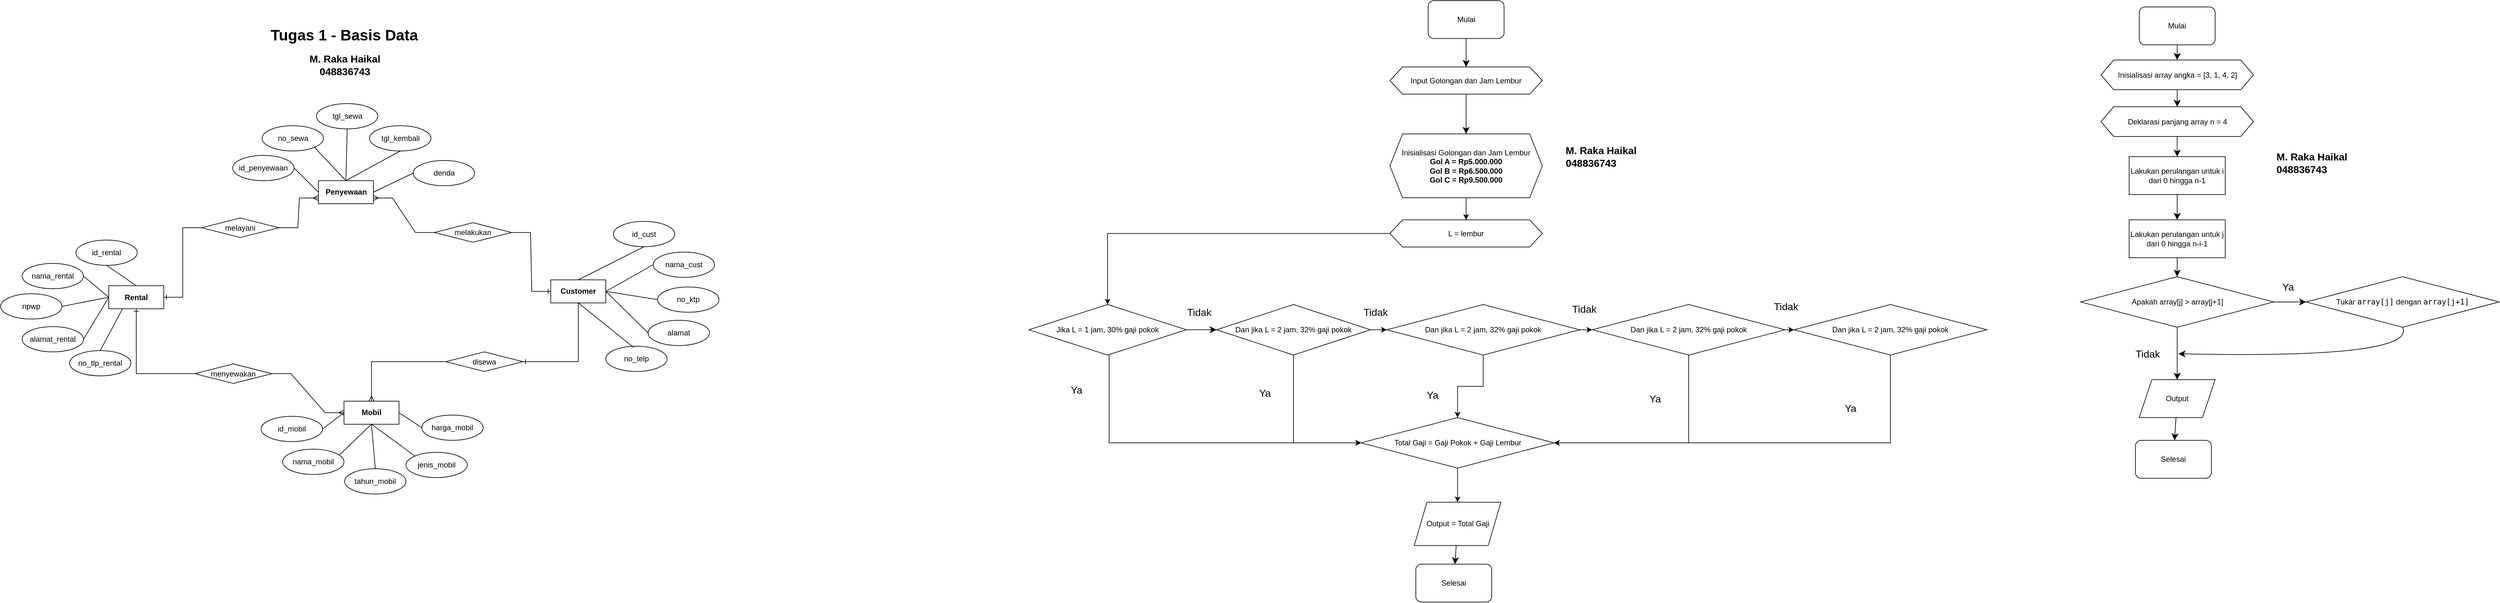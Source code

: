 <mxfile version="24.8.4">
  <diagram name="Page-1" id="P89zkeTBi-NCfDEPIhEu">
    <mxGraphModel dx="7165" dy="1868" grid="0" gridSize="10" guides="1" tooltips="1" connect="1" arrows="1" fold="1" page="0" pageScale="1" pageWidth="827" pageHeight="1169" math="0" shadow="0">
      <root>
        <mxCell id="0" />
        <mxCell id="1" parent="0" />
        <mxCell id="zNVFCUz0n_i2T2X-4hyi-4" style="edgeStyle=none;curved=1;rounded=0;orthogonalLoop=1;jettySize=auto;html=1;fontSize=12;startSize=8;endSize=8;entryX=0.5;entryY=0;entryDx=0;entryDy=0;" parent="1" source="zNVFCUz0n_i2T2X-4hyi-1" target="zNVFCUz0n_i2T2X-4hyi-10" edge="1">
          <mxGeometry relative="1" as="geometry">
            <mxPoint x="169" y="88" as="targetPoint" />
          </mxGeometry>
        </mxCell>
        <mxCell id="zNVFCUz0n_i2T2X-4hyi-1" value="Mulai" style="rounded=1;whiteSpace=wrap;html=1;" parent="1" vertex="1">
          <mxGeometry x="109" y="31" width="120" height="60" as="geometry" />
        </mxCell>
        <mxCell id="zNVFCUz0n_i2T2X-4hyi-9" style="edgeStyle=none;curved=1;rounded=0;orthogonalLoop=1;jettySize=auto;html=1;fontSize=12;startSize=8;endSize=8;exitX=0.5;exitY=1;exitDx=0;exitDy=0;entryX=0.5;entryY=0;entryDx=0;entryDy=0;" parent="1" source="zNVFCUz0n_i2T2X-4hyi-10" target="zNVFCUz0n_i2T2X-4hyi-11" edge="1">
          <mxGeometry relative="1" as="geometry">
            <mxPoint x="169" y="148" as="sourcePoint" />
            <mxPoint x="175" y="204" as="targetPoint" />
          </mxGeometry>
        </mxCell>
        <mxCell id="zNVFCUz0n_i2T2X-4hyi-6" value="Selesai" style="rounded=1;whiteSpace=wrap;html=1;" parent="1" vertex="1">
          <mxGeometry x="103" y="717" width="120" height="60" as="geometry" />
        </mxCell>
        <mxCell id="zNVFCUz0n_i2T2X-4hyi-10" value="Inisialisasi array angka = [3, 1, 4, 2]" style="shape=hexagon;perimeter=hexagonPerimeter2;whiteSpace=wrap;html=1;fixedSize=1;" parent="1" vertex="1">
          <mxGeometry x="48.5" y="115" width="241" height="47" as="geometry" />
        </mxCell>
        <mxCell id="zNVFCUz0n_i2T2X-4hyi-14" style="edgeStyle=none;curved=1;rounded=0;orthogonalLoop=1;jettySize=auto;html=1;fontSize=12;startSize=8;endSize=8;entryX=0.5;entryY=0;entryDx=0;entryDy=0;" parent="1" source="zNVFCUz0n_i2T2X-4hyi-11" target="zNVFCUz0n_i2T2X-4hyi-12" edge="1">
          <mxGeometry relative="1" as="geometry">
            <mxPoint x="169" y="254" as="targetPoint" />
          </mxGeometry>
        </mxCell>
        <mxCell id="zNVFCUz0n_i2T2X-4hyi-11" value="Deklarasi panjang array n = 4" style="shape=hexagon;perimeter=hexagonPerimeter2;whiteSpace=wrap;html=1;fixedSize=1;" parent="1" vertex="1">
          <mxGeometry x="48.5" y="189" width="241" height="47" as="geometry" />
        </mxCell>
        <mxCell id="zNVFCUz0n_i2T2X-4hyi-17" style="edgeStyle=none;curved=1;rounded=0;orthogonalLoop=1;jettySize=auto;html=1;fontSize=12;startSize=8;endSize=8;" parent="1" source="zNVFCUz0n_i2T2X-4hyi-12" target="zNVFCUz0n_i2T2X-4hyi-16" edge="1">
          <mxGeometry relative="1" as="geometry" />
        </mxCell>
        <mxCell id="zNVFCUz0n_i2T2X-4hyi-12" value="Lakukan perulangan untuk i dari 0 hingga n-1" style="rounded=0;whiteSpace=wrap;html=1;" parent="1" vertex="1">
          <mxGeometry x="93" y="268" width="152" height="60" as="geometry" />
        </mxCell>
        <mxCell id="zNVFCUz0n_i2T2X-4hyi-24" style="edgeStyle=none;curved=1;rounded=0;orthogonalLoop=1;jettySize=auto;html=1;entryX=0;entryY=0.5;entryDx=0;entryDy=0;fontSize=12;startSize=8;endSize=8;" parent="1" source="zNVFCUz0n_i2T2X-4hyi-13" target="zNVFCUz0n_i2T2X-4hyi-23" edge="1">
          <mxGeometry relative="1" as="geometry" />
        </mxCell>
        <mxCell id="zNVFCUz0n_i2T2X-4hyi-27" style="edgeStyle=none;curved=1;rounded=0;orthogonalLoop=1;jettySize=auto;html=1;entryX=0.5;entryY=0;entryDx=0;entryDy=0;fontSize=12;startSize=8;endSize=8;" parent="1" source="zNVFCUz0n_i2T2X-4hyi-13" target="zNVFCUz0n_i2T2X-4hyi-26" edge="1">
          <mxGeometry relative="1" as="geometry" />
        </mxCell>
        <mxCell id="zNVFCUz0n_i2T2X-4hyi-13" value="Apakah array[j] &amp;gt; array[j+1]" style="rhombus;whiteSpace=wrap;html=1;" parent="1" vertex="1">
          <mxGeometry x="16.5" y="458" width="305" height="80" as="geometry" />
        </mxCell>
        <mxCell id="zNVFCUz0n_i2T2X-4hyi-25" style="edgeStyle=none;curved=1;rounded=0;orthogonalLoop=1;jettySize=auto;html=1;exitX=0.5;exitY=1;exitDx=0;exitDy=0;fontSize=12;startSize=8;endSize=8;" parent="1" source="zNVFCUz0n_i2T2X-4hyi-16" target="zNVFCUz0n_i2T2X-4hyi-13" edge="1">
          <mxGeometry relative="1" as="geometry" />
        </mxCell>
        <mxCell id="zNVFCUz0n_i2T2X-4hyi-16" value="Lakukan perulangan untuk j dari 0 hingga n-i-1" style="rounded=0;whiteSpace=wrap;html=1;" parent="1" vertex="1">
          <mxGeometry x="93" y="368" width="152" height="60" as="geometry" />
        </mxCell>
        <mxCell id="zNVFCUz0n_i2T2X-4hyi-20" value="Ya" style="text;html=1;align=center;verticalAlign=middle;resizable=0;points=[];autosize=1;strokeColor=none;fillColor=none;fontSize=16;" parent="1" vertex="1">
          <mxGeometry x="326" y="458" width="36" height="31" as="geometry" />
        </mxCell>
        <mxCell id="zNVFCUz0n_i2T2X-4hyi-21" value="Tidak" style="text;html=1;align=center;verticalAlign=middle;resizable=0;points=[];autosize=1;strokeColor=none;fillColor=none;fontSize=16;" parent="1" vertex="1">
          <mxGeometry x="93" y="564" width="57" height="31" as="geometry" />
        </mxCell>
        <mxCell id="zNVFCUz0n_i2T2X-4hyi-29" style="edgeStyle=none;curved=1;rounded=0;orthogonalLoop=1;jettySize=auto;html=1;fontSize=12;startSize=8;endSize=8;exitX=0.5;exitY=1;exitDx=0;exitDy=0;" parent="1" source="zNVFCUz0n_i2T2X-4hyi-23" edge="1">
          <mxGeometry relative="1" as="geometry">
            <mxPoint x="171" y="580" as="targetPoint" />
            <Array as="points">
              <mxPoint x="548" y="588" />
            </Array>
          </mxGeometry>
        </mxCell>
        <mxCell id="zNVFCUz0n_i2T2X-4hyi-23" value="Tukar &lt;code&gt;array[j]&lt;/code&gt; dengan &lt;code&gt;array[j+1]&lt;/code&gt;" style="rhombus;whiteSpace=wrap;html=1;" parent="1" vertex="1">
          <mxGeometry x="373" y="458" width="305" height="80" as="geometry" />
        </mxCell>
        <mxCell id="zNVFCUz0n_i2T2X-4hyi-28" style="edgeStyle=none;curved=1;rounded=0;orthogonalLoop=1;jettySize=auto;html=1;fontSize=12;startSize=8;endSize=8;" parent="1" source="zNVFCUz0n_i2T2X-4hyi-26" target="zNVFCUz0n_i2T2X-4hyi-6" edge="1">
          <mxGeometry relative="1" as="geometry" />
        </mxCell>
        <mxCell id="zNVFCUz0n_i2T2X-4hyi-26" value="Output" style="shape=parallelogram;perimeter=parallelogramPerimeter;whiteSpace=wrap;html=1;fixedSize=1;" parent="1" vertex="1">
          <mxGeometry x="109" y="621" width="120" height="60" as="geometry" />
        </mxCell>
        <mxCell id="zNVFCUz0n_i2T2X-4hyi-30" value="&lt;b&gt;M. Raka Haikal&lt;/b&gt;&lt;div&gt;&lt;b&gt;048836743&lt;/b&gt;&lt;/div&gt;" style="text;html=1;align=left;verticalAlign=middle;resizable=0;points=[];autosize=1;strokeColor=none;fillColor=none;fontSize=16;" parent="1" vertex="1">
          <mxGeometry x="324" y="253" width="130" height="50" as="geometry" />
        </mxCell>
        <mxCell id="TOotvbRlvkNLIdnPrSds-1" style="edgeStyle=none;curved=1;rounded=0;orthogonalLoop=1;jettySize=auto;html=1;fontSize=12;startSize=8;endSize=8;entryX=0.5;entryY=0;entryDx=0;entryDy=0;" parent="1" source="TOotvbRlvkNLIdnPrSds-2" target="TOotvbRlvkNLIdnPrSds-5" edge="1">
          <mxGeometry relative="1" as="geometry">
            <mxPoint x="-955.5" y="78" as="targetPoint" />
          </mxGeometry>
        </mxCell>
        <mxCell id="TOotvbRlvkNLIdnPrSds-2" value="Mulai" style="rounded=1;whiteSpace=wrap;html=1;" parent="1" vertex="1">
          <mxGeometry x="-1015.5" y="21" width="120" height="60" as="geometry" />
        </mxCell>
        <mxCell id="TOotvbRlvkNLIdnPrSds-3" style="edgeStyle=none;curved=1;rounded=0;orthogonalLoop=1;jettySize=auto;html=1;fontSize=12;startSize=8;endSize=8;exitX=0.5;exitY=1;exitDx=0;exitDy=0;entryX=0.5;entryY=0;entryDx=0;entryDy=0;" parent="1" source="TOotvbRlvkNLIdnPrSds-5" target="TOotvbRlvkNLIdnPrSds-23" edge="1">
          <mxGeometry relative="1" as="geometry">
            <mxPoint x="-937.87" y="154" as="sourcePoint" />
            <mxPoint x="-941.003" y="220.333" as="targetPoint" />
          </mxGeometry>
        </mxCell>
        <mxCell id="TOotvbRlvkNLIdnPrSds-4" value="Selesai" style="rounded=1;whiteSpace=wrap;html=1;" parent="1" vertex="1">
          <mxGeometry x="-1035" y="913" width="120" height="60" as="geometry" />
        </mxCell>
        <mxCell id="TOotvbRlvkNLIdnPrSds-5" value="Input Golongan dan Jam Lembur" style="shape=hexagon;perimeter=hexagonPerimeter2;whiteSpace=wrap;html=1;fixedSize=1;" parent="1" vertex="1">
          <mxGeometry x="-1076" y="126" width="241" height="43" as="geometry" />
        </mxCell>
        <mxCell id="TOotvbRlvkNLIdnPrSds-10" style="edgeStyle=none;curved=1;rounded=0;orthogonalLoop=1;jettySize=auto;html=1;entryX=0;entryY=0.5;entryDx=0;entryDy=0;fontSize=12;startSize=8;endSize=8;exitX=1;exitY=0.5;exitDx=0;exitDy=0;" parent="1" source="TOotvbRlvkNLIdnPrSds-12" target="TOotvbRlvkNLIdnPrSds-18" edge="1">
          <mxGeometry relative="1" as="geometry">
            <mxPoint x="-1321.5" y="566" as="sourcePoint" />
          </mxGeometry>
        </mxCell>
        <mxCell id="TOotvbRlvkNLIdnPrSds-39" style="edgeStyle=orthogonalEdgeStyle;rounded=0;orthogonalLoop=1;jettySize=auto;html=1;entryX=0;entryY=0.5;entryDx=0;entryDy=0;exitX=0.51;exitY=1;exitDx=0;exitDy=0;exitPerimeter=0;" parent="1" source="TOotvbRlvkNLIdnPrSds-12" target="TOotvbRlvkNLIdnPrSds-37" edge="1">
          <mxGeometry relative="1" as="geometry">
            <Array as="points">
              <mxPoint x="-1520" y="721" />
            </Array>
          </mxGeometry>
        </mxCell>
        <mxCell id="TOotvbRlvkNLIdnPrSds-12" value="Jika L = 1 jam, 30% gaji pokok" style="rhombus;whiteSpace=wrap;html=1;" parent="1" vertex="1">
          <mxGeometry x="-1647" y="502" width="249" height="80" as="geometry" />
        </mxCell>
        <mxCell id="TOotvbRlvkNLIdnPrSds-15" value="Tidak" style="text;html=1;align=center;verticalAlign=middle;resizable=0;points=[];autosize=1;strokeColor=none;fillColor=none;fontSize=16;" parent="1" vertex="1">
          <mxGeometry x="-1407" y="498" width="57" height="31" as="geometry" />
        </mxCell>
        <mxCell id="TOotvbRlvkNLIdnPrSds-16" value="Ya" style="text;html=1;align=center;verticalAlign=middle;resizable=0;points=[];autosize=1;strokeColor=none;fillColor=none;fontSize=16;" parent="1" vertex="1">
          <mxGeometry x="-1590" y="621" width="36" height="31" as="geometry" />
        </mxCell>
        <mxCell id="TOotvbRlvkNLIdnPrSds-31" value="" style="edgeStyle=orthogonalEdgeStyle;rounded=0;orthogonalLoop=1;jettySize=auto;html=1;" parent="1" source="TOotvbRlvkNLIdnPrSds-18" target="TOotvbRlvkNLIdnPrSds-26" edge="1">
          <mxGeometry relative="1" as="geometry" />
        </mxCell>
        <mxCell id="TOotvbRlvkNLIdnPrSds-40" style="edgeStyle=orthogonalEdgeStyle;rounded=0;orthogonalLoop=1;jettySize=auto;html=1;entryX=0;entryY=0.5;entryDx=0;entryDy=0;" parent="1" source="TOotvbRlvkNLIdnPrSds-18" target="TOotvbRlvkNLIdnPrSds-37" edge="1">
          <mxGeometry relative="1" as="geometry" />
        </mxCell>
        <mxCell id="TOotvbRlvkNLIdnPrSds-18" value="Dan jika L = 2 jam, 32% gaji pokok" style="rhombus;whiteSpace=wrap;html=1;" parent="1" vertex="1">
          <mxGeometry x="-1350" y="502" width="243" height="80" as="geometry" />
        </mxCell>
        <mxCell id="TOotvbRlvkNLIdnPrSds-19" style="edgeStyle=none;curved=1;rounded=0;orthogonalLoop=1;jettySize=auto;html=1;fontSize=12;startSize=8;endSize=8;" parent="1" source="TOotvbRlvkNLIdnPrSds-20" target="TOotvbRlvkNLIdnPrSds-4" edge="1">
          <mxGeometry relative="1" as="geometry" />
        </mxCell>
        <mxCell id="TOotvbRlvkNLIdnPrSds-20" value="Output = Total Gaji" style="shape=parallelogram;perimeter=parallelogramPerimeter;whiteSpace=wrap;html=1;fixedSize=1;" parent="1" vertex="1">
          <mxGeometry x="-1037.5" y="815" width="137" height="68.5" as="geometry" />
        </mxCell>
        <mxCell id="TOotvbRlvkNLIdnPrSds-21" value="&lt;b&gt;M. Raka Haikal&lt;/b&gt;&lt;div&gt;&lt;b&gt;048836743&lt;/b&gt;&lt;/div&gt;" style="text;html=1;align=left;verticalAlign=middle;resizable=0;points=[];autosize=1;strokeColor=none;fillColor=none;fontSize=16;" parent="1" vertex="1">
          <mxGeometry x="-800.5" y="243" width="130" height="50" as="geometry" />
        </mxCell>
        <mxCell id="TOotvbRlvkNLIdnPrSds-27" value="" style="edgeStyle=orthogonalEdgeStyle;rounded=0;orthogonalLoop=1;jettySize=auto;html=1;" parent="1" source="TOotvbRlvkNLIdnPrSds-23" target="TOotvbRlvkNLIdnPrSds-24" edge="1">
          <mxGeometry relative="1" as="geometry" />
        </mxCell>
        <mxCell id="TOotvbRlvkNLIdnPrSds-23" value="Inisialisasi Golongan dan Jam Lembur&lt;div&gt;&lt;b&gt;Gol A = Rp5.000.000&lt;/b&gt;&lt;/div&gt;&lt;div&gt;&lt;b&gt;Gol B = Rp6.500.000&lt;/b&gt;&lt;/div&gt;&lt;div&gt;&lt;b&gt;Gol C = Rp9.500.000&lt;/b&gt;&lt;/div&gt;" style="shape=hexagon;perimeter=hexagonPerimeter2;whiteSpace=wrap;html=1;fixedSize=1;" parent="1" vertex="1">
          <mxGeometry x="-1076" y="232" width="241" height="101" as="geometry" />
        </mxCell>
        <mxCell id="TOotvbRlvkNLIdnPrSds-28" style="edgeStyle=orthogonalEdgeStyle;rounded=0;orthogonalLoop=1;jettySize=auto;html=1;entryX=0.5;entryY=0;entryDx=0;entryDy=0;" parent="1" source="TOotvbRlvkNLIdnPrSds-24" target="TOotvbRlvkNLIdnPrSds-12" edge="1">
          <mxGeometry relative="1" as="geometry" />
        </mxCell>
        <mxCell id="TOotvbRlvkNLIdnPrSds-24" value="L = lembur" style="shape=hexagon;perimeter=hexagonPerimeter2;whiteSpace=wrap;html=1;fixedSize=1;" parent="1" vertex="1">
          <mxGeometry x="-1076" y="368" width="241" height="43" as="geometry" />
        </mxCell>
        <mxCell id="TOotvbRlvkNLIdnPrSds-32" value="" style="edgeStyle=orthogonalEdgeStyle;rounded=0;orthogonalLoop=1;jettySize=auto;html=1;" parent="1" source="TOotvbRlvkNLIdnPrSds-26" target="TOotvbRlvkNLIdnPrSds-29" edge="1">
          <mxGeometry relative="1" as="geometry" />
        </mxCell>
        <mxCell id="TOotvbRlvkNLIdnPrSds-41" style="edgeStyle=orthogonalEdgeStyle;rounded=0;orthogonalLoop=1;jettySize=auto;html=1;" parent="1" source="TOotvbRlvkNLIdnPrSds-26" target="TOotvbRlvkNLIdnPrSds-37" edge="1">
          <mxGeometry relative="1" as="geometry" />
        </mxCell>
        <mxCell id="TOotvbRlvkNLIdnPrSds-26" value="Dan jika L = 2 jam, 32% gaji pokok" style="rhombus;whiteSpace=wrap;html=1;" parent="1" vertex="1">
          <mxGeometry x="-1081" y="502" width="305" height="80" as="geometry" />
        </mxCell>
        <mxCell id="TOotvbRlvkNLIdnPrSds-33" value="" style="edgeStyle=orthogonalEdgeStyle;rounded=0;orthogonalLoop=1;jettySize=auto;html=1;" parent="1" source="TOotvbRlvkNLIdnPrSds-29" target="TOotvbRlvkNLIdnPrSds-30" edge="1">
          <mxGeometry relative="1" as="geometry" />
        </mxCell>
        <mxCell id="TOotvbRlvkNLIdnPrSds-42" style="edgeStyle=orthogonalEdgeStyle;rounded=0;orthogonalLoop=1;jettySize=auto;html=1;entryX=1;entryY=0.5;entryDx=0;entryDy=0;" parent="1" source="TOotvbRlvkNLIdnPrSds-29" target="TOotvbRlvkNLIdnPrSds-37" edge="1">
          <mxGeometry relative="1" as="geometry">
            <Array as="points">
              <mxPoint x="-603" y="721" />
            </Array>
          </mxGeometry>
        </mxCell>
        <mxCell id="TOotvbRlvkNLIdnPrSds-29" value="Dan jika L = 2 jam, 32% gaji pokok" style="rhombus;whiteSpace=wrap;html=1;" parent="1" vertex="1">
          <mxGeometry x="-756" y="502" width="305" height="80" as="geometry" />
        </mxCell>
        <mxCell id="TOotvbRlvkNLIdnPrSds-43" style="edgeStyle=orthogonalEdgeStyle;rounded=0;orthogonalLoop=1;jettySize=auto;html=1;entryX=1;entryY=0.5;entryDx=0;entryDy=0;" parent="1" source="TOotvbRlvkNLIdnPrSds-30" target="TOotvbRlvkNLIdnPrSds-37" edge="1">
          <mxGeometry relative="1" as="geometry">
            <Array as="points">
              <mxPoint x="-284" y="721" />
            </Array>
          </mxGeometry>
        </mxCell>
        <mxCell id="TOotvbRlvkNLIdnPrSds-30" value="Dan jika L = 2 jam, 32% gaji pokok" style="rhombus;whiteSpace=wrap;html=1;" parent="1" vertex="1">
          <mxGeometry x="-437" y="502" width="305" height="80" as="geometry" />
        </mxCell>
        <mxCell id="TOotvbRlvkNLIdnPrSds-34" value="Tidak" style="text;html=1;align=center;verticalAlign=middle;resizable=0;points=[];autosize=1;strokeColor=none;fillColor=none;fontSize=16;" parent="1" vertex="1">
          <mxGeometry x="-1128" y="498" width="57" height="31" as="geometry" />
        </mxCell>
        <mxCell id="TOotvbRlvkNLIdnPrSds-35" value="Tidak" style="text;html=1;align=center;verticalAlign=middle;resizable=0;points=[];autosize=1;strokeColor=none;fillColor=none;fontSize=16;" parent="1" vertex="1">
          <mxGeometry x="-798" y="493" width="57" height="31" as="geometry" />
        </mxCell>
        <mxCell id="TOotvbRlvkNLIdnPrSds-36" value="Tidak" style="text;html=1;align=center;verticalAlign=middle;resizable=0;points=[];autosize=1;strokeColor=none;fillColor=none;fontSize=16;" parent="1" vertex="1">
          <mxGeometry x="-479" y="489" width="57" height="31" as="geometry" />
        </mxCell>
        <mxCell id="TOotvbRlvkNLIdnPrSds-38" style="edgeStyle=orthogonalEdgeStyle;rounded=0;orthogonalLoop=1;jettySize=auto;html=1;entryX=0.5;entryY=0;entryDx=0;entryDy=0;" parent="1" source="TOotvbRlvkNLIdnPrSds-37" target="TOotvbRlvkNLIdnPrSds-20" edge="1">
          <mxGeometry relative="1" as="geometry" />
        </mxCell>
        <mxCell id="TOotvbRlvkNLIdnPrSds-37" value="Total Gaji = Gaji Pokok + Gaji Lembur" style="rhombus;whiteSpace=wrap;html=1;" parent="1" vertex="1">
          <mxGeometry x="-1121.5" y="681" width="305" height="80" as="geometry" />
        </mxCell>
        <mxCell id="TOotvbRlvkNLIdnPrSds-45" value="Ya" style="text;html=1;align=center;verticalAlign=middle;resizable=0;points=[];autosize=1;strokeColor=none;fillColor=none;fontSize=16;" parent="1" vertex="1">
          <mxGeometry x="-1292" y="626" width="36" height="31" as="geometry" />
        </mxCell>
        <mxCell id="TOotvbRlvkNLIdnPrSds-46" value="Ya" style="text;html=1;align=center;verticalAlign=middle;resizable=0;points=[];autosize=1;strokeColor=none;fillColor=none;fontSize=16;" parent="1" vertex="1">
          <mxGeometry x="-1027" y="629" width="36" height="31" as="geometry" />
        </mxCell>
        <mxCell id="TOotvbRlvkNLIdnPrSds-47" value="Ya" style="text;html=1;align=center;verticalAlign=middle;resizable=0;points=[];autosize=1;strokeColor=none;fillColor=none;fontSize=16;" parent="1" vertex="1">
          <mxGeometry x="-675" y="635.5" width="36" height="31" as="geometry" />
        </mxCell>
        <mxCell id="TOotvbRlvkNLIdnPrSds-48" value="Ya" style="text;html=1;align=center;verticalAlign=middle;resizable=0;points=[];autosize=1;strokeColor=none;fillColor=none;fontSize=16;" parent="1" vertex="1">
          <mxGeometry x="-366" y="650" width="36" height="31" as="geometry" />
        </mxCell>
        <mxCell id="1g7rOMlWWecKgMzL3uZD-1" value="Rental" style="rounded=0;whiteSpace=wrap;html=1;fontStyle=1" vertex="1" parent="1">
          <mxGeometry x="-3102" y="472.25" width="87" height="36.5" as="geometry" />
        </mxCell>
        <mxCell id="1g7rOMlWWecKgMzL3uZD-2" value="&lt;font style=&quot;font-size: 24px;&quot;&gt;&lt;b&gt;Tugas 1 - Basis Data&lt;/b&gt;&lt;/font&gt;" style="text;html=1;align=center;verticalAlign=middle;whiteSpace=wrap;rounded=0;" vertex="1" parent="1">
          <mxGeometry x="-2861" y="61" width="263" height="30" as="geometry" />
        </mxCell>
        <mxCell id="1g7rOMlWWecKgMzL3uZD-3" value="&lt;b&gt;M. Raka Haikal&lt;/b&gt;&lt;div&gt;&lt;b&gt;048836743&lt;/b&gt;&lt;/div&gt;" style="text;html=1;align=center;verticalAlign=middle;resizable=0;points=[];autosize=1;strokeColor=none;fillColor=none;fontSize=16;" vertex="1" parent="1">
          <mxGeometry x="-2794.5" y="98" width="130" height="50" as="geometry" />
        </mxCell>
        <mxCell id="1g7rOMlWWecKgMzL3uZD-4" value="Penyewaan" style="rounded=0;whiteSpace=wrap;html=1;fontStyle=1" vertex="1" parent="1">
          <mxGeometry x="-2770.5" y="306" width="87" height="36.5" as="geometry" />
        </mxCell>
        <mxCell id="1g7rOMlWWecKgMzL3uZD-5" value="Mobil" style="rounded=0;whiteSpace=wrap;html=1;fontStyle=1" vertex="1" parent="1">
          <mxGeometry x="-2730" y="655" width="87" height="36.5" as="geometry" />
        </mxCell>
        <mxCell id="1g7rOMlWWecKgMzL3uZD-6" value="Customer" style="rounded=0;whiteSpace=wrap;html=1;fontStyle=1" vertex="1" parent="1">
          <mxGeometry x="-2403" y="463" width="87" height="36.5" as="geometry" />
        </mxCell>
        <mxCell id="1g7rOMlWWecKgMzL3uZD-7" value="id_rental" style="ellipse;whiteSpace=wrap;html=1;" vertex="1" parent="1">
          <mxGeometry x="-3154" y="400" width="97" height="40" as="geometry" />
        </mxCell>
        <mxCell id="1g7rOMlWWecKgMzL3uZD-8" value="nama_rental" style="ellipse;whiteSpace=wrap;html=1;" vertex="1" parent="1">
          <mxGeometry x="-3239" y="437" width="97" height="40" as="geometry" />
        </mxCell>
        <mxCell id="1g7rOMlWWecKgMzL3uZD-9" value="npwp" style="ellipse;whiteSpace=wrap;html=1;" vertex="1" parent="1">
          <mxGeometry x="-3273" y="485" width="97" height="40" as="geometry" />
        </mxCell>
        <mxCell id="1g7rOMlWWecKgMzL3uZD-10" value="alamat_rental" style="ellipse;whiteSpace=wrap;html=1;" vertex="1" parent="1">
          <mxGeometry x="-3239" y="537" width="97" height="40" as="geometry" />
        </mxCell>
        <mxCell id="1g7rOMlWWecKgMzL3uZD-11" value="no_tlp_rental" style="ellipse;whiteSpace=wrap;html=1;" vertex="1" parent="1">
          <mxGeometry x="-3164" y="575" width="97" height="40" as="geometry" />
        </mxCell>
        <mxCell id="1g7rOMlWWecKgMzL3uZD-12" value="" style="endArrow=none;html=1;rounded=0;exitX=0.5;exitY=0;exitDx=0;exitDy=0;entryX=0.25;entryY=1;entryDx=0;entryDy=0;" edge="1" parent="1" source="1g7rOMlWWecKgMzL3uZD-11" target="1g7rOMlWWecKgMzL3uZD-1">
          <mxGeometry width="50" height="50" relative="1" as="geometry">
            <mxPoint x="-2931" y="440" as="sourcePoint" />
            <mxPoint x="-2881" y="390" as="targetPoint" />
          </mxGeometry>
        </mxCell>
        <mxCell id="1g7rOMlWWecKgMzL3uZD-13" value="" style="endArrow=none;html=1;rounded=0;exitX=1;exitY=0.5;exitDx=0;exitDy=0;entryX=0;entryY=0.5;entryDx=0;entryDy=0;" edge="1" parent="1" source="1g7rOMlWWecKgMzL3uZD-10" target="1g7rOMlWWecKgMzL3uZD-1">
          <mxGeometry width="50" height="50" relative="1" as="geometry">
            <mxPoint x="-3105" y="585" as="sourcePoint" />
            <mxPoint x="-3048" y="519" as="targetPoint" />
          </mxGeometry>
        </mxCell>
        <mxCell id="1g7rOMlWWecKgMzL3uZD-14" value="" style="endArrow=none;html=1;rounded=0;exitX=1;exitY=0.5;exitDx=0;exitDy=0;entryX=0;entryY=0.5;entryDx=0;entryDy=0;" edge="1" parent="1" source="1g7rOMlWWecKgMzL3uZD-9" target="1g7rOMlWWecKgMzL3uZD-1">
          <mxGeometry width="50" height="50" relative="1" as="geometry">
            <mxPoint x="-3132" y="567" as="sourcePoint" />
            <mxPoint x="-3070" y="519" as="targetPoint" />
          </mxGeometry>
        </mxCell>
        <mxCell id="1g7rOMlWWecKgMzL3uZD-15" value="" style="endArrow=none;html=1;rounded=0;exitX=1;exitY=0.5;exitDx=0;exitDy=0;entryX=0;entryY=0.5;entryDx=0;entryDy=0;" edge="1" parent="1" source="1g7rOMlWWecKgMzL3uZD-8" target="1g7rOMlWWecKgMzL3uZD-1">
          <mxGeometry width="50" height="50" relative="1" as="geometry">
            <mxPoint x="-3166" y="515" as="sourcePoint" />
            <mxPoint x="-3100" y="490" as="targetPoint" />
          </mxGeometry>
        </mxCell>
        <mxCell id="1g7rOMlWWecKgMzL3uZD-16" value="" style="endArrow=none;html=1;rounded=0;exitX=0.5;exitY=1;exitDx=0;exitDy=0;entryX=0.5;entryY=0;entryDx=0;entryDy=0;" edge="1" parent="1" source="1g7rOMlWWecKgMzL3uZD-7" target="1g7rOMlWWecKgMzL3uZD-1">
          <mxGeometry width="50" height="50" relative="1" as="geometry">
            <mxPoint x="-3132" y="467" as="sourcePoint" />
            <mxPoint x="-3092" y="501" as="targetPoint" />
          </mxGeometry>
        </mxCell>
        <mxCell id="1g7rOMlWWecKgMzL3uZD-17" value="id_mobil" style="ellipse;whiteSpace=wrap;html=1;" vertex="1" parent="1">
          <mxGeometry x="-2861" y="679" width="97" height="40" as="geometry" />
        </mxCell>
        <mxCell id="1g7rOMlWWecKgMzL3uZD-18" value="nama_mobil" style="ellipse;whiteSpace=wrap;html=1;" vertex="1" parent="1">
          <mxGeometry x="-2827" y="731" width="97" height="40" as="geometry" />
        </mxCell>
        <mxCell id="1g7rOMlWWecKgMzL3uZD-19" value="tahun_mobil" style="ellipse;whiteSpace=wrap;html=1;" vertex="1" parent="1">
          <mxGeometry x="-2729" y="762" width="97" height="40" as="geometry" />
        </mxCell>
        <mxCell id="1g7rOMlWWecKgMzL3uZD-20" value="jenis_mobil" style="ellipse;whiteSpace=wrap;html=1;" vertex="1" parent="1">
          <mxGeometry x="-2632" y="736" width="97" height="40" as="geometry" />
        </mxCell>
        <mxCell id="1g7rOMlWWecKgMzL3uZD-21" value="harga_mobil" style="ellipse;whiteSpace=wrap;html=1;" vertex="1" parent="1">
          <mxGeometry x="-2607" y="677" width="97" height="40" as="geometry" />
        </mxCell>
        <mxCell id="1g7rOMlWWecKgMzL3uZD-22" value="" style="endArrow=none;html=1;rounded=0;exitX=1;exitY=0.5;exitDx=0;exitDy=0;entryX=0;entryY=0.5;entryDx=0;entryDy=0;" edge="1" parent="1" source="1g7rOMlWWecKgMzL3uZD-17" target="1g7rOMlWWecKgMzL3uZD-5">
          <mxGeometry width="50" height="50" relative="1" as="geometry">
            <mxPoint x="-2773" y="625" as="sourcePoint" />
            <mxPoint x="-2723" y="575" as="targetPoint" />
          </mxGeometry>
        </mxCell>
        <mxCell id="1g7rOMlWWecKgMzL3uZD-23" value="" style="endArrow=none;html=1;rounded=0;exitX=0.921;exitY=0.238;exitDx=0;exitDy=0;entryX=0.5;entryY=1;entryDx=0;entryDy=0;exitPerimeter=0;" edge="1" parent="1" source="1g7rOMlWWecKgMzL3uZD-18" target="1g7rOMlWWecKgMzL3uZD-5">
          <mxGeometry width="50" height="50" relative="1" as="geometry">
            <mxPoint x="-2754" y="709" as="sourcePoint" />
            <mxPoint x="-2720" y="683" as="targetPoint" />
          </mxGeometry>
        </mxCell>
        <mxCell id="1g7rOMlWWecKgMzL3uZD-24" value="" style="endArrow=none;html=1;rounded=0;exitX=0.5;exitY=0;exitDx=0;exitDy=0;entryX=0.5;entryY=1;entryDx=0;entryDy=0;" edge="1" parent="1" source="1g7rOMlWWecKgMzL3uZD-19" target="1g7rOMlWWecKgMzL3uZD-5">
          <mxGeometry width="50" height="50" relative="1" as="geometry">
            <mxPoint x="-2728" y="751" as="sourcePoint" />
            <mxPoint x="-2676" y="702" as="targetPoint" />
          </mxGeometry>
        </mxCell>
        <mxCell id="1g7rOMlWWecKgMzL3uZD-25" value="" style="endArrow=none;html=1;rounded=0;exitX=0;exitY=0;exitDx=0;exitDy=0;entryX=0.5;entryY=1;entryDx=0;entryDy=0;" edge="1" parent="1" source="1g7rOMlWWecKgMzL3uZD-20" target="1g7rOMlWWecKgMzL3uZD-5">
          <mxGeometry width="50" height="50" relative="1" as="geometry">
            <mxPoint x="-2670" y="772" as="sourcePoint" />
            <mxPoint x="-2676" y="702" as="targetPoint" />
          </mxGeometry>
        </mxCell>
        <mxCell id="1g7rOMlWWecKgMzL3uZD-26" value="" style="endArrow=none;html=1;rounded=0;exitX=0;exitY=0.5;exitDx=0;exitDy=0;entryX=1;entryY=0.5;entryDx=0;entryDy=0;" edge="1" parent="1" source="1g7rOMlWWecKgMzL3uZD-21" target="1g7rOMlWWecKgMzL3uZD-5">
          <mxGeometry width="50" height="50" relative="1" as="geometry">
            <mxPoint x="-2608" y="752" as="sourcePoint" />
            <mxPoint x="-2676" y="702" as="targetPoint" />
          </mxGeometry>
        </mxCell>
        <mxCell id="1g7rOMlWWecKgMzL3uZD-27" value="id_cust" style="ellipse;whiteSpace=wrap;html=1;" vertex="1" parent="1">
          <mxGeometry x="-2304" y="370.5" width="97" height="40" as="geometry" />
        </mxCell>
        <mxCell id="1g7rOMlWWecKgMzL3uZD-28" value="nama_cust" style="ellipse;whiteSpace=wrap;html=1;" vertex="1" parent="1">
          <mxGeometry x="-2241" y="419" width="97" height="40" as="geometry" />
        </mxCell>
        <mxCell id="1g7rOMlWWecKgMzL3uZD-29" value="no_ktp" style="ellipse;whiteSpace=wrap;html=1;" vertex="1" parent="1">
          <mxGeometry x="-2234" y="474.25" width="97" height="40" as="geometry" />
        </mxCell>
        <mxCell id="1g7rOMlWWecKgMzL3uZD-30" value="no_telp" style="ellipse;whiteSpace=wrap;html=1;" vertex="1" parent="1">
          <mxGeometry x="-2316" y="568" width="97" height="40" as="geometry" />
        </mxCell>
        <mxCell id="1g7rOMlWWecKgMzL3uZD-31" value="alamat" style="ellipse;whiteSpace=wrap;html=1;" vertex="1" parent="1">
          <mxGeometry x="-2249" y="527" width="97" height="40" as="geometry" />
        </mxCell>
        <mxCell id="1g7rOMlWWecKgMzL3uZD-32" value="" style="endArrow=none;html=1;rounded=0;exitX=0.5;exitY=0;exitDx=0;exitDy=0;entryX=0.5;entryY=1;entryDx=0;entryDy=0;" edge="1" parent="1" source="1g7rOMlWWecKgMzL3uZD-6" target="1g7rOMlWWecKgMzL3uZD-27">
          <mxGeometry width="50" height="50" relative="1" as="geometry">
            <mxPoint x="-2408" y="492" as="sourcePoint" />
            <mxPoint x="-2358" y="442" as="targetPoint" />
          </mxGeometry>
        </mxCell>
        <mxCell id="1g7rOMlWWecKgMzL3uZD-33" value="" style="endArrow=none;html=1;rounded=0;exitX=1;exitY=0.5;exitDx=0;exitDy=0;entryX=0;entryY=0.5;entryDx=0;entryDy=0;" edge="1" parent="1" source="1g7rOMlWWecKgMzL3uZD-6" target="1g7rOMlWWecKgMzL3uZD-28">
          <mxGeometry width="50" height="50" relative="1" as="geometry">
            <mxPoint x="-2349" y="473" as="sourcePoint" />
            <mxPoint x="-2245" y="421" as="targetPoint" />
          </mxGeometry>
        </mxCell>
        <mxCell id="1g7rOMlWWecKgMzL3uZD-34" value="" style="endArrow=none;html=1;rounded=0;entryX=0;entryY=0.5;entryDx=0;entryDy=0;exitX=1;exitY=0.5;exitDx=0;exitDy=0;" edge="1" parent="1" source="1g7rOMlWWecKgMzL3uZD-6" target="1g7rOMlWWecKgMzL3uZD-29">
          <mxGeometry width="50" height="50" relative="1" as="geometry">
            <mxPoint x="-2314" y="484" as="sourcePoint" />
            <mxPoint x="-2231" y="449" as="targetPoint" />
          </mxGeometry>
        </mxCell>
        <mxCell id="1g7rOMlWWecKgMzL3uZD-35" value="" style="endArrow=none;html=1;rounded=0;entryX=0;entryY=0.5;entryDx=0;entryDy=0;exitX=1;exitY=0.5;exitDx=0;exitDy=0;" edge="1" parent="1" source="1g7rOMlWWecKgMzL3uZD-6" target="1g7rOMlWWecKgMzL3uZD-31">
          <mxGeometry width="50" height="50" relative="1" as="geometry">
            <mxPoint x="-2304" y="494" as="sourcePoint" />
            <mxPoint x="-2224" y="504" as="targetPoint" />
          </mxGeometry>
        </mxCell>
        <mxCell id="1g7rOMlWWecKgMzL3uZD-36" value="" style="endArrow=none;html=1;rounded=0;entryX=0.454;entryY=0.05;entryDx=0;entryDy=0;exitX=0.5;exitY=1;exitDx=0;exitDy=0;entryPerimeter=0;" edge="1" parent="1" source="1g7rOMlWWecKgMzL3uZD-6" target="1g7rOMlWWecKgMzL3uZD-30">
          <mxGeometry width="50" height="50" relative="1" as="geometry">
            <mxPoint x="-2306" y="491" as="sourcePoint" />
            <mxPoint x="-2224" y="504" as="targetPoint" />
          </mxGeometry>
        </mxCell>
        <mxCell id="1g7rOMlWWecKgMzL3uZD-37" value="id_penyewaan" style="ellipse;whiteSpace=wrap;html=1;" vertex="1" parent="1">
          <mxGeometry x="-2906" y="266" width="97" height="40" as="geometry" />
        </mxCell>
        <mxCell id="1g7rOMlWWecKgMzL3uZD-38" value="tgl_kembali" style="ellipse;whiteSpace=wrap;html=1;" vertex="1" parent="1">
          <mxGeometry x="-2689.5" y="219" width="97" height="40" as="geometry" />
        </mxCell>
        <mxCell id="1g7rOMlWWecKgMzL3uZD-39" value="tgl_sewa" style="ellipse;whiteSpace=wrap;html=1;" vertex="1" parent="1">
          <mxGeometry x="-2773.5" y="184" width="97" height="40" as="geometry" />
        </mxCell>
        <mxCell id="1g7rOMlWWecKgMzL3uZD-40" value="no_sewa" style="ellipse;whiteSpace=wrap;html=1;" vertex="1" parent="1">
          <mxGeometry x="-2859.5" y="219" width="97" height="40" as="geometry" />
        </mxCell>
        <mxCell id="1g7rOMlWWecKgMzL3uZD-41" value="denda" style="ellipse;whiteSpace=wrap;html=1;" vertex="1" parent="1">
          <mxGeometry x="-2620.5" y="274" width="97" height="40" as="geometry" />
        </mxCell>
        <mxCell id="1g7rOMlWWecKgMzL3uZD-42" value="" style="endArrow=none;html=1;rounded=0;entryX=0;entryY=0.5;entryDx=0;entryDy=0;exitX=1;exitY=0.5;exitDx=0;exitDy=0;" edge="1" parent="1" source="1g7rOMlWWecKgMzL3uZD-37" target="1g7rOMlWWecKgMzL3uZD-4">
          <mxGeometry width="50" height="50" relative="1" as="geometry">
            <mxPoint x="-2814.5" y="407" as="sourcePoint" />
            <mxPoint x="-2764.5" y="357" as="targetPoint" />
          </mxGeometry>
        </mxCell>
        <mxCell id="1g7rOMlWWecKgMzL3uZD-43" value="" style="endArrow=none;html=1;rounded=0;entryX=0.5;entryY=0;entryDx=0;entryDy=0;exitX=1;exitY=1;exitDx=0;exitDy=0;" edge="1" parent="1" source="1g7rOMlWWecKgMzL3uZD-40" target="1g7rOMlWWecKgMzL3uZD-4">
          <mxGeometry width="50" height="50" relative="1" as="geometry">
            <mxPoint x="-2799.5" y="296" as="sourcePoint" />
            <mxPoint x="-2760.5" y="334" as="targetPoint" />
          </mxGeometry>
        </mxCell>
        <mxCell id="1g7rOMlWWecKgMzL3uZD-44" value="" style="endArrow=none;html=1;rounded=0;entryX=0.5;entryY=1;entryDx=0;entryDy=0;exitX=0.5;exitY=0;exitDx=0;exitDy=0;" edge="1" parent="1" source="1g7rOMlWWecKgMzL3uZD-4" target="1g7rOMlWWecKgMzL3uZD-39">
          <mxGeometry width="50" height="50" relative="1" as="geometry">
            <mxPoint x="-2766.5" y="263" as="sourcePoint" />
            <mxPoint x="-2716.5" y="316" as="targetPoint" />
          </mxGeometry>
        </mxCell>
        <mxCell id="1g7rOMlWWecKgMzL3uZD-45" value="" style="endArrow=none;html=1;rounded=0;entryX=0.5;entryY=1;entryDx=0;entryDy=0;exitX=0.5;exitY=0;exitDx=0;exitDy=0;" edge="1" parent="1" source="1g7rOMlWWecKgMzL3uZD-4" target="1g7rOMlWWecKgMzL3uZD-38">
          <mxGeometry width="50" height="50" relative="1" as="geometry">
            <mxPoint x="-2698.5" y="280" as="sourcePoint" />
            <mxPoint x="-2714.5" y="234" as="targetPoint" />
          </mxGeometry>
        </mxCell>
        <mxCell id="1g7rOMlWWecKgMzL3uZD-46" value="" style="endArrow=none;html=1;rounded=0;entryX=0;entryY=0.5;entryDx=0;entryDy=0;exitX=1;exitY=0.5;exitDx=0;exitDy=0;" edge="1" parent="1" source="1g7rOMlWWecKgMzL3uZD-4" target="1g7rOMlWWecKgMzL3uZD-41">
          <mxGeometry width="50" height="50" relative="1" as="geometry">
            <mxPoint x="-2716.5" y="316" as="sourcePoint" />
            <mxPoint x="-2630.5" y="269" as="targetPoint" />
          </mxGeometry>
        </mxCell>
        <mxCell id="1g7rOMlWWecKgMzL3uZD-47" value="melakukan" style="rhombus;whiteSpace=wrap;html=1;" vertex="1" parent="1">
          <mxGeometry x="-2587" y="372.5" width="122" height="31" as="geometry" />
        </mxCell>
        <mxCell id="1g7rOMlWWecKgMzL3uZD-48" value="melayani" style="rhombus;whiteSpace=wrap;html=1;" vertex="1" parent="1">
          <mxGeometry x="-2955" y="365" width="122" height="31" as="geometry" />
        </mxCell>
        <mxCell id="1g7rOMlWWecKgMzL3uZD-49" value="" style="edgeStyle=entityRelationEdgeStyle;fontSize=12;html=1;endArrow=ERone;endFill=1;rounded=0;entryX=0;entryY=0.5;entryDx=0;entryDy=0;" edge="1" parent="1" source="1g7rOMlWWecKgMzL3uZD-47" target="1g7rOMlWWecKgMzL3uZD-6">
          <mxGeometry width="100" height="100" relative="1" as="geometry">
            <mxPoint x="-2551" y="555" as="sourcePoint" />
            <mxPoint x="-2451" y="455" as="targetPoint" />
            <Array as="points">
              <mxPoint x="-2444" y="450" />
              <mxPoint x="-2399" y="420" />
              <mxPoint x="-2405" y="423" />
              <mxPoint x="-2412" y="444" />
              <mxPoint x="-2403" y="405" />
            </Array>
          </mxGeometry>
        </mxCell>
        <mxCell id="1g7rOMlWWecKgMzL3uZD-50" value="" style="edgeStyle=entityRelationEdgeStyle;fontSize=12;html=1;endArrow=ERmany;rounded=0;exitX=0;exitY=0.5;exitDx=0;exitDy=0;entryX=1;entryY=0.75;entryDx=0;entryDy=0;" edge="1" parent="1" source="1g7rOMlWWecKgMzL3uZD-47" target="1g7rOMlWWecKgMzL3uZD-4">
          <mxGeometry width="100" height="100" relative="1" as="geometry">
            <mxPoint x="-2786" y="534" as="sourcePoint" />
            <mxPoint x="-2677" y="343" as="targetPoint" />
            <Array as="points">
              <mxPoint x="-2693" y="415" />
              <mxPoint x="-2656" y="348" />
            </Array>
          </mxGeometry>
        </mxCell>
        <mxCell id="1g7rOMlWWecKgMzL3uZD-51" value="" style="edgeStyle=entityRelationEdgeStyle;fontSize=12;html=1;endArrow=ERone;endFill=1;rounded=0;entryX=1;entryY=0.5;entryDx=0;entryDy=0;exitX=0;exitY=0.5;exitDx=0;exitDy=0;" edge="1" parent="1" source="1g7rOMlWWecKgMzL3uZD-48" target="1g7rOMlWWecKgMzL3uZD-1">
          <mxGeometry width="100" height="100" relative="1" as="geometry">
            <mxPoint x="-2809" y="432" as="sourcePoint" />
            <mxPoint x="-2747" y="525" as="targetPoint" />
            <Array as="points">
              <mxPoint x="-2788" y="494" />
              <mxPoint x="-2906" y="468" />
              <mxPoint x="-2743" y="464" />
              <mxPoint x="-2749" y="467" />
              <mxPoint x="-2756" y="488" />
              <mxPoint x="-2747" y="449" />
            </Array>
          </mxGeometry>
        </mxCell>
        <mxCell id="1g7rOMlWWecKgMzL3uZD-52" value="" style="edgeStyle=entityRelationEdgeStyle;fontSize=12;html=1;endArrow=ERmany;rounded=0;exitX=1;exitY=0.5;exitDx=0;exitDy=0;entryX=0;entryY=0.75;entryDx=0;entryDy=0;" edge="1" parent="1" source="1g7rOMlWWecKgMzL3uZD-48" target="1g7rOMlWWecKgMzL3uZD-4">
          <mxGeometry width="100" height="100" relative="1" as="geometry">
            <mxPoint x="-2577" y="398" as="sourcePoint" />
            <mxPoint x="-2741" y="380" as="targetPoint" />
            <Array as="points">
              <mxPoint x="-2683" y="425" />
              <mxPoint x="-2646" y="358" />
            </Array>
          </mxGeometry>
        </mxCell>
        <mxCell id="1g7rOMlWWecKgMzL3uZD-53" value="menyewakan" style="rhombus;whiteSpace=wrap;html=1;" vertex="1" parent="1">
          <mxGeometry x="-2966" y="596" width="122" height="31" as="geometry" />
        </mxCell>
        <mxCell id="1g7rOMlWWecKgMzL3uZD-54" value="disewa" style="rhombus;whiteSpace=wrap;html=1;" vertex="1" parent="1">
          <mxGeometry x="-2569" y="577" width="122" height="31" as="geometry" />
        </mxCell>
        <mxCell id="1g7rOMlWWecKgMzL3uZD-55" value="" style="edgeStyle=orthogonalEdgeStyle;fontSize=12;html=1;endArrow=ERone;endFill=1;rounded=0;entryX=0.5;entryY=1;entryDx=0;entryDy=0;exitX=0;exitY=0.5;exitDx=0;exitDy=0;" edge="1" parent="1" source="1g7rOMlWWecKgMzL3uZD-53" target="1g7rOMlWWecKgMzL3uZD-1">
          <mxGeometry width="100" height="100" relative="1" as="geometry">
            <mxPoint x="-2945" y="390" as="sourcePoint" />
            <mxPoint x="-3005" y="501" as="targetPoint" />
          </mxGeometry>
        </mxCell>
        <mxCell id="1g7rOMlWWecKgMzL3uZD-56" value="" style="edgeStyle=entityRelationEdgeStyle;fontSize=12;html=1;endArrow=ERmany;rounded=0;exitX=1;exitY=0.5;exitDx=0;exitDy=0;entryX=0;entryY=0.5;entryDx=0;entryDy=0;" edge="1" parent="1" source="1g7rOMlWWecKgMzL3uZD-53" target="1g7rOMlWWecKgMzL3uZD-5">
          <mxGeometry width="100" height="100" relative="1" as="geometry">
            <mxPoint x="-2816" y="624.5" as="sourcePoint" />
            <mxPoint x="-2753" y="577.5" as="targetPoint" />
            <Array as="points">
              <mxPoint x="-2666" y="669.5" />
              <mxPoint x="-2629" y="602.5" />
            </Array>
          </mxGeometry>
        </mxCell>
        <mxCell id="1g7rOMlWWecKgMzL3uZD-57" value="" style="edgeStyle=orthogonalEdgeStyle;fontSize=12;html=1;endArrow=ERmany;rounded=0;exitX=0;exitY=0.5;exitDx=0;exitDy=0;entryX=0.5;entryY=0;entryDx=0;entryDy=0;" edge="1" parent="1" source="1g7rOMlWWecKgMzL3uZD-54" target="1g7rOMlWWecKgMzL3uZD-5">
          <mxGeometry width="100" height="100" relative="1" as="geometry">
            <mxPoint x="-2834" y="622" as="sourcePoint" />
            <mxPoint x="-2720" y="683" as="targetPoint" />
          </mxGeometry>
        </mxCell>
        <mxCell id="1g7rOMlWWecKgMzL3uZD-58" value="" style="edgeStyle=orthogonalEdgeStyle;fontSize=12;html=1;endArrow=ERone;endFill=1;rounded=0;exitX=0.5;exitY=1;exitDx=0;exitDy=0;entryX=1;entryY=0.5;entryDx=0;entryDy=0;" edge="1" parent="1" source="1g7rOMlWWecKgMzL3uZD-6" target="1g7rOMlWWecKgMzL3uZD-54">
          <mxGeometry width="100" height="100" relative="1" as="geometry">
            <mxPoint x="-2455" y="398" as="sourcePoint" />
            <mxPoint x="-2381" y="611" as="targetPoint" />
          </mxGeometry>
        </mxCell>
      </root>
    </mxGraphModel>
  </diagram>
</mxfile>
